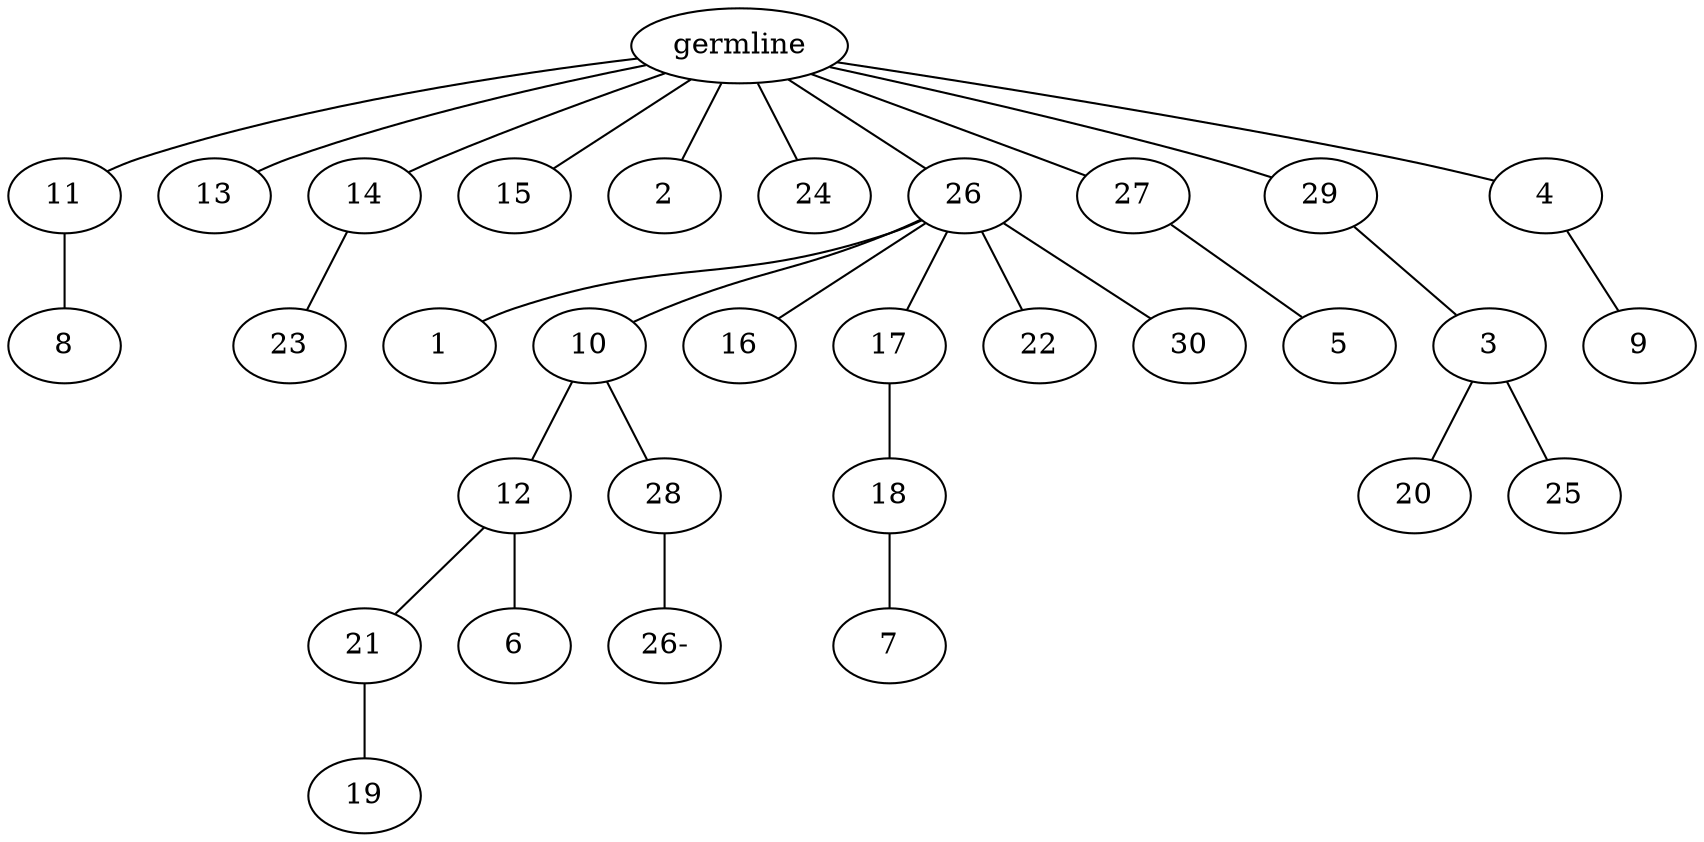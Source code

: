 graph tree {
    "140338669709968" [label="germline"];
    "140338670293680" [label="11"];
    "140338670293872" [label="8"];
    "140338670294304" [label="13"];
    "140338670296320" [label="14"];
    "140338670295744" [label="23"];
    "140338670293584" [label="15"];
    "140338670296512" [label="2"];
    "140338670297040" [label="24"];
    "140338670296032" [label="26"];
    "140338670296224" [label="1"];
    "140338670295360" [label="10"];
    "140338670294112" [label="12"];
    "140338670301136" [label="21"];
    "140338670291312" [label="19"];
    "140338670297200" [label="6"];
    "140338670297536" [label="28"];
    "140338669707856" [label="26-"];
    "140338670294688" [label="16"];
    "140338670293920" [label="17"];
    "140338670292656" [label="18"];
    "140338670291072" [label="7"];
    "140338670294880" [label="22"];
    "140338670299744" [label="30"];
    "140338669789728" [label="27"];
    "140338670290544" [label="5"];
    "140338669790736" [label="29"];
    "140338670291888" [label="3"];
    "140338670289920" [label="20"];
    "140338670289632" [label="25"];
    "140338669791024" [label="4"];
    "140338670288960" [label="9"];
    "140338669709968" -- "140338670293680";
    "140338669709968" -- "140338670294304";
    "140338669709968" -- "140338670296320";
    "140338669709968" -- "140338670293584";
    "140338669709968" -- "140338670296512";
    "140338669709968" -- "140338670297040";
    "140338669709968" -- "140338670296032";
    "140338669709968" -- "140338669789728";
    "140338669709968" -- "140338669790736";
    "140338669709968" -- "140338669791024";
    "140338670293680" -- "140338670293872";
    "140338670296320" -- "140338670295744";
    "140338670296032" -- "140338670296224";
    "140338670296032" -- "140338670295360";
    "140338670296032" -- "140338670294688";
    "140338670296032" -- "140338670293920";
    "140338670296032" -- "140338670294880";
    "140338670296032" -- "140338670299744";
    "140338670295360" -- "140338670294112";
    "140338670295360" -- "140338670297536";
    "140338670294112" -- "140338670301136";
    "140338670294112" -- "140338670297200";
    "140338670301136" -- "140338670291312";
    "140338670297536" -- "140338669707856";
    "140338670293920" -- "140338670292656";
    "140338670292656" -- "140338670291072";
    "140338669789728" -- "140338670290544";
    "140338669790736" -- "140338670291888";
    "140338670291888" -- "140338670289920";
    "140338670291888" -- "140338670289632";
    "140338669791024" -- "140338670288960";
}
